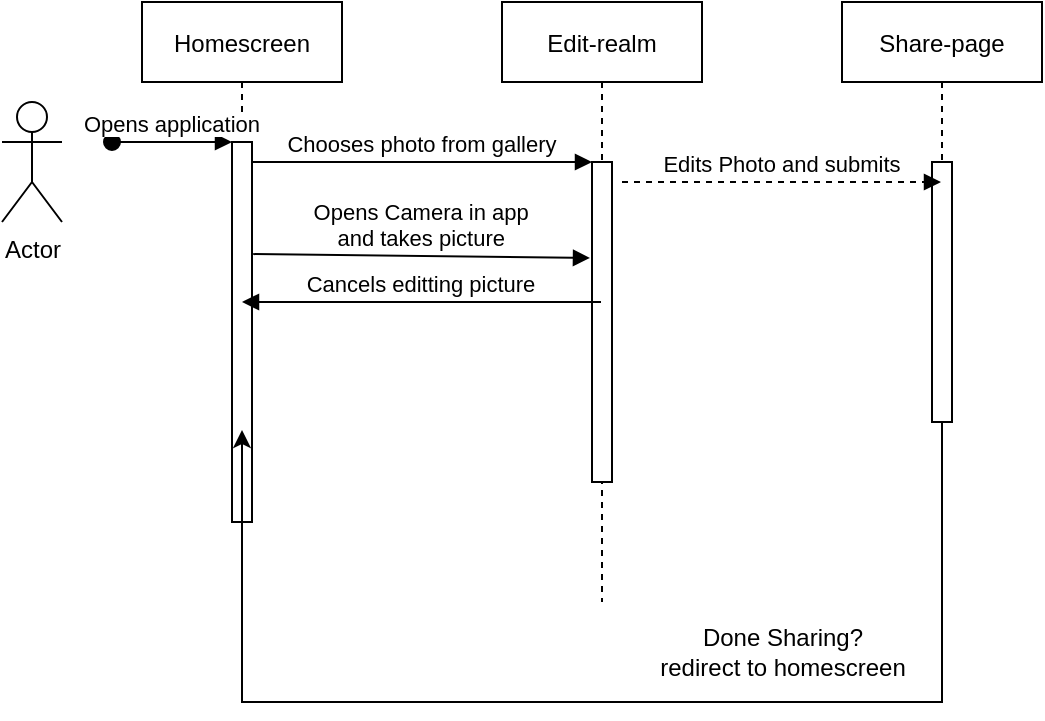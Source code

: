 <mxfile version="14.9.2" type="device"><diagram id="kgpKYQtTHZ0yAKxKKP6v" name="Page-1"><mxGraphModel dx="1026" dy="579" grid="1" gridSize="10" guides="1" tooltips="1" connect="1" arrows="1" fold="1" page="1" pageScale="1" pageWidth="850" pageHeight="1100" math="0" shadow="0"><root><mxCell id="0"/><mxCell id="1" parent="0"/><mxCell id="3nuBFxr9cyL0pnOWT2aG-1" value="Homescreen" style="shape=umlLifeline;perimeter=lifelinePerimeter;container=1;collapsible=0;recursiveResize=0;rounded=0;shadow=0;strokeWidth=1;" parent="1" vertex="1"><mxGeometry x="120" y="80" width="100" height="300" as="geometry"/></mxCell><mxCell id="3nuBFxr9cyL0pnOWT2aG-2" value="" style="points=[];perimeter=orthogonalPerimeter;rounded=0;shadow=0;strokeWidth=1;" parent="3nuBFxr9cyL0pnOWT2aG-1" vertex="1"><mxGeometry x="45" y="70" width="10" height="190" as="geometry"/></mxCell><mxCell id="3nuBFxr9cyL0pnOWT2aG-3" value="Opens application" style="verticalAlign=bottom;startArrow=oval;endArrow=block;startSize=8;shadow=0;strokeWidth=1;" parent="3nuBFxr9cyL0pnOWT2aG-1" target="3nuBFxr9cyL0pnOWT2aG-2" edge="1"><mxGeometry relative="1" as="geometry"><mxPoint x="-15" y="70" as="sourcePoint"/></mxGeometry></mxCell><mxCell id="3nuBFxr9cyL0pnOWT2aG-5" value="Edit-realm" style="shape=umlLifeline;perimeter=lifelinePerimeter;container=1;collapsible=0;recursiveResize=0;rounded=0;shadow=0;strokeWidth=1;" parent="1" vertex="1"><mxGeometry x="300" y="80" width="100" height="300" as="geometry"/></mxCell><mxCell id="3nuBFxr9cyL0pnOWT2aG-6" value="" style="points=[];perimeter=orthogonalPerimeter;rounded=0;shadow=0;strokeWidth=1;" parent="3nuBFxr9cyL0pnOWT2aG-5" vertex="1"><mxGeometry x="45" y="80" width="10" height="160" as="geometry"/></mxCell><mxCell id="3nuBFxr9cyL0pnOWT2aG-8" value="Chooses photo from gallery" style="verticalAlign=bottom;endArrow=block;entryX=0;entryY=0;shadow=0;strokeWidth=1;" parent="1" source="3nuBFxr9cyL0pnOWT2aG-2" target="3nuBFxr9cyL0pnOWT2aG-6" edge="1"><mxGeometry relative="1" as="geometry"><mxPoint x="275" y="160" as="sourcePoint"/></mxGeometry></mxCell><mxCell id="YhoiRqns1ndnXpToxWi1-1" value="Actor" style="shape=umlActor;verticalLabelPosition=bottom;verticalAlign=top;html=1;outlineConnect=0;" parent="1" vertex="1"><mxGeometry x="50" y="130" width="30" height="60" as="geometry"/></mxCell><mxCell id="YhoiRqns1ndnXpToxWi1-5" value="Share-page" style="shape=umlLifeline;perimeter=lifelinePerimeter;container=1;collapsible=0;recursiveResize=0;rounded=0;shadow=0;strokeWidth=1;" parent="1" vertex="1"><mxGeometry x="470" y="80" width="100" height="300" as="geometry"/></mxCell><mxCell id="YhoiRqns1ndnXpToxWi1-6" value="" style="points=[];perimeter=orthogonalPerimeter;rounded=0;shadow=0;strokeWidth=1;" parent="YhoiRqns1ndnXpToxWi1-5" vertex="1"><mxGeometry x="45" y="80" width="10" height="130" as="geometry"/></mxCell><mxCell id="YhoiRqns1ndnXpToxWi1-7" value="Edits Photo and submits" style="verticalAlign=bottom;endArrow=block;shadow=0;strokeWidth=1;dashed=1;" parent="1" target="YhoiRqns1ndnXpToxWi1-5" edge="1"><mxGeometry relative="1" as="geometry"><mxPoint x="360" y="170" as="sourcePoint"/><mxPoint x="520" y="170" as="targetPoint"/></mxGeometry></mxCell><mxCell id="YhoiRqns1ndnXpToxWi1-9" style="edgeStyle=orthogonalEdgeStyle;rounded=0;orthogonalLoop=1;jettySize=auto;html=1;" parent="1" source="YhoiRqns1ndnXpToxWi1-6" edge="1"><mxGeometry relative="1" as="geometry"><mxPoint x="170" y="294" as="targetPoint"/><Array as="points"><mxPoint x="520" y="430"/><mxPoint x="170" y="430"/></Array></mxGeometry></mxCell><mxCell id="YhoiRqns1ndnXpToxWi1-13" value="Done Sharing?&lt;br&gt;redirect to homescreen" style="text;html=1;align=center;verticalAlign=middle;resizable=0;points=[];autosize=1;strokeColor=none;" parent="1" vertex="1"><mxGeometry x="370" y="390" width="140" height="30" as="geometry"/></mxCell><mxCell id="YhoiRqns1ndnXpToxWi1-15" value="Opens Camera in app&#10;and takes picture" style="verticalAlign=bottom;endArrow=block;entryX=-0.1;entryY=0.3;shadow=0;strokeWidth=1;exitX=1.06;exitY=0.295;exitDx=0;exitDy=0;exitPerimeter=0;entryDx=0;entryDy=0;entryPerimeter=0;" parent="1" source="3nuBFxr9cyL0pnOWT2aG-2" target="3nuBFxr9cyL0pnOWT2aG-6" edge="1"><mxGeometry relative="1" as="geometry"><mxPoint x="185" y="170.0" as="sourcePoint"/><mxPoint x="355" y="170.0" as="targetPoint"/></mxGeometry></mxCell><mxCell id="YhoiRqns1ndnXpToxWi1-19" value="Cancels editting picture" style="verticalAlign=bottom;endArrow=block;shadow=0;strokeWidth=1;" parent="1" source="3nuBFxr9cyL0pnOWT2aG-5" target="3nuBFxr9cyL0pnOWT2aG-1" edge="1"><mxGeometry relative="1" as="geometry"><mxPoint x="180.0" y="250.0" as="sourcePoint"/><mxPoint x="260" y="310" as="targetPoint"/><Array as="points"><mxPoint x="310" y="230"/></Array></mxGeometry></mxCell></root></mxGraphModel></diagram></mxfile>